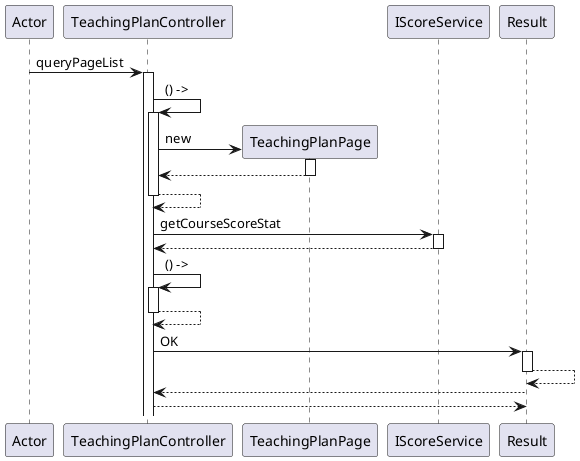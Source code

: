 @startuml
participant Actor
Actor -> TeachingPlanController : queryPageList
activate TeachingPlanController
TeachingPlanController -> TeachingPlanController : () ->
activate TeachingPlanController
create TeachingPlanPage
TeachingPlanController -> TeachingPlanPage : new
activate TeachingPlanPage
TeachingPlanPage --> TeachingPlanController
deactivate TeachingPlanPage
TeachingPlanController --> TeachingPlanController
deactivate TeachingPlanController
TeachingPlanController -> IScoreService : getCourseScoreStat
activate IScoreService
IScoreService --> TeachingPlanController
deactivate IScoreService
TeachingPlanController -> TeachingPlanController : () ->
activate TeachingPlanController
TeachingPlanController --> TeachingPlanController
deactivate TeachingPlanController
TeachingPlanController -> Result : OK
activate Result
Result --> Result
deactivate Result
Result --> TeachingPlanController
deactivate Result
return
@enduml